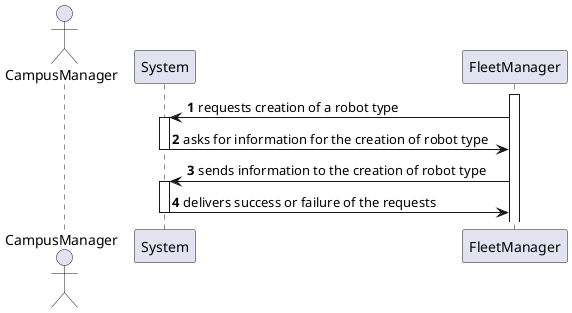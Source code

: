@startuml
'https://plantuml.com/sequence-diagram

autonumber
actor  CampusManager
participant  System

activate FleetManager
FleetManager -> System : requests creation of a robot type
activate System
FleetManager <- System : asks for information for the creation of robot type
deactivate System
FleetManager -> System : sends information to the creation of robot type
activate System
FleetManager <- System : delivers success or failure of the requests
deactivate System

@enduml
